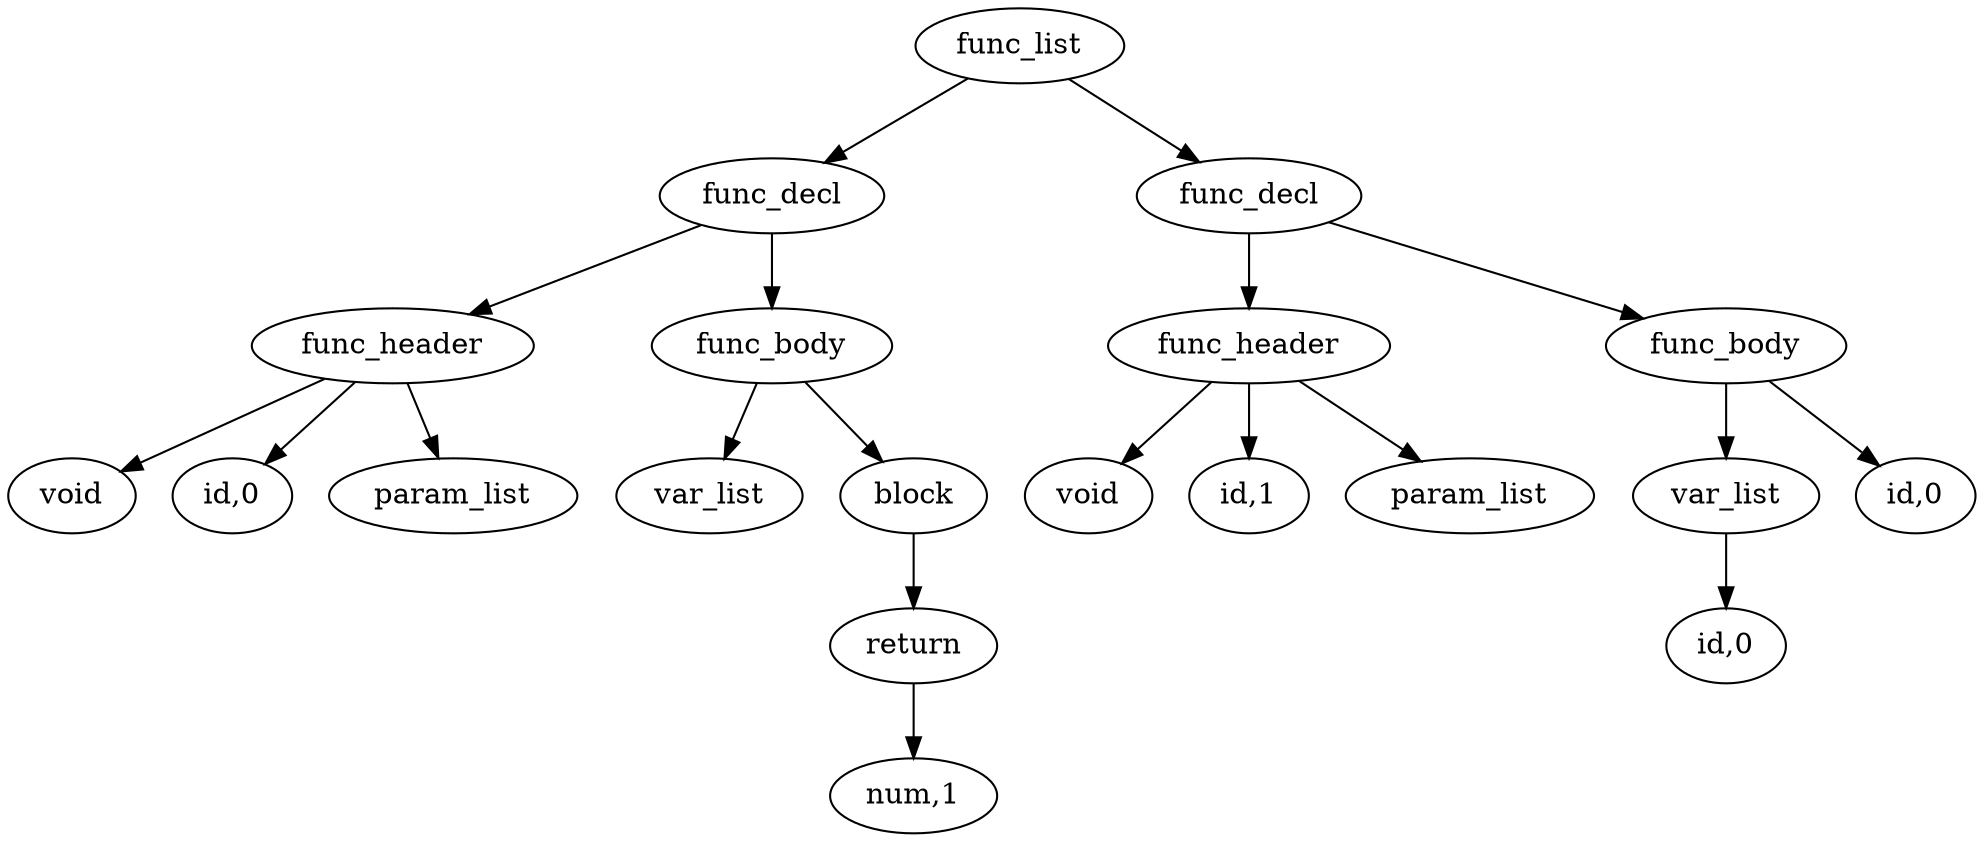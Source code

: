 digraph {
graph [ordering="out"];
node0[label="func_list"];
node1[label="func_decl"];
node2[label="func_header"];
node3[label="void"];
node2 -> node3;
node4[label="id,0"];
node2 -> node4;
node5[label="param_list"];
node2 -> node5;
node1 -> node2;
node6[label="func_body"];
node7[label="var_list"];
node6 -> node7;
node8[label="block"];
node9[label="return"];
node10[label="num,1"];
node9 -> node10;
node8 -> node9;
node6 -> node8;
node1 -> node6;
node0 -> node1;
node11[label="func_decl"];
node12[label="func_header"];
node13[label="void"];
node12 -> node13;
node14[label="id,1"];
node12 -> node14;
node15[label="param_list"];
node12 -> node15;
node11 -> node12;
node16[label="func_body"];
node17[label="var_list"];
node18[label="id,0"];
node17 -> node18;
node16 -> node17;
node19[label="id,0"];
node16 -> node19;
node11 -> node16;
node0 -> node11;
}

